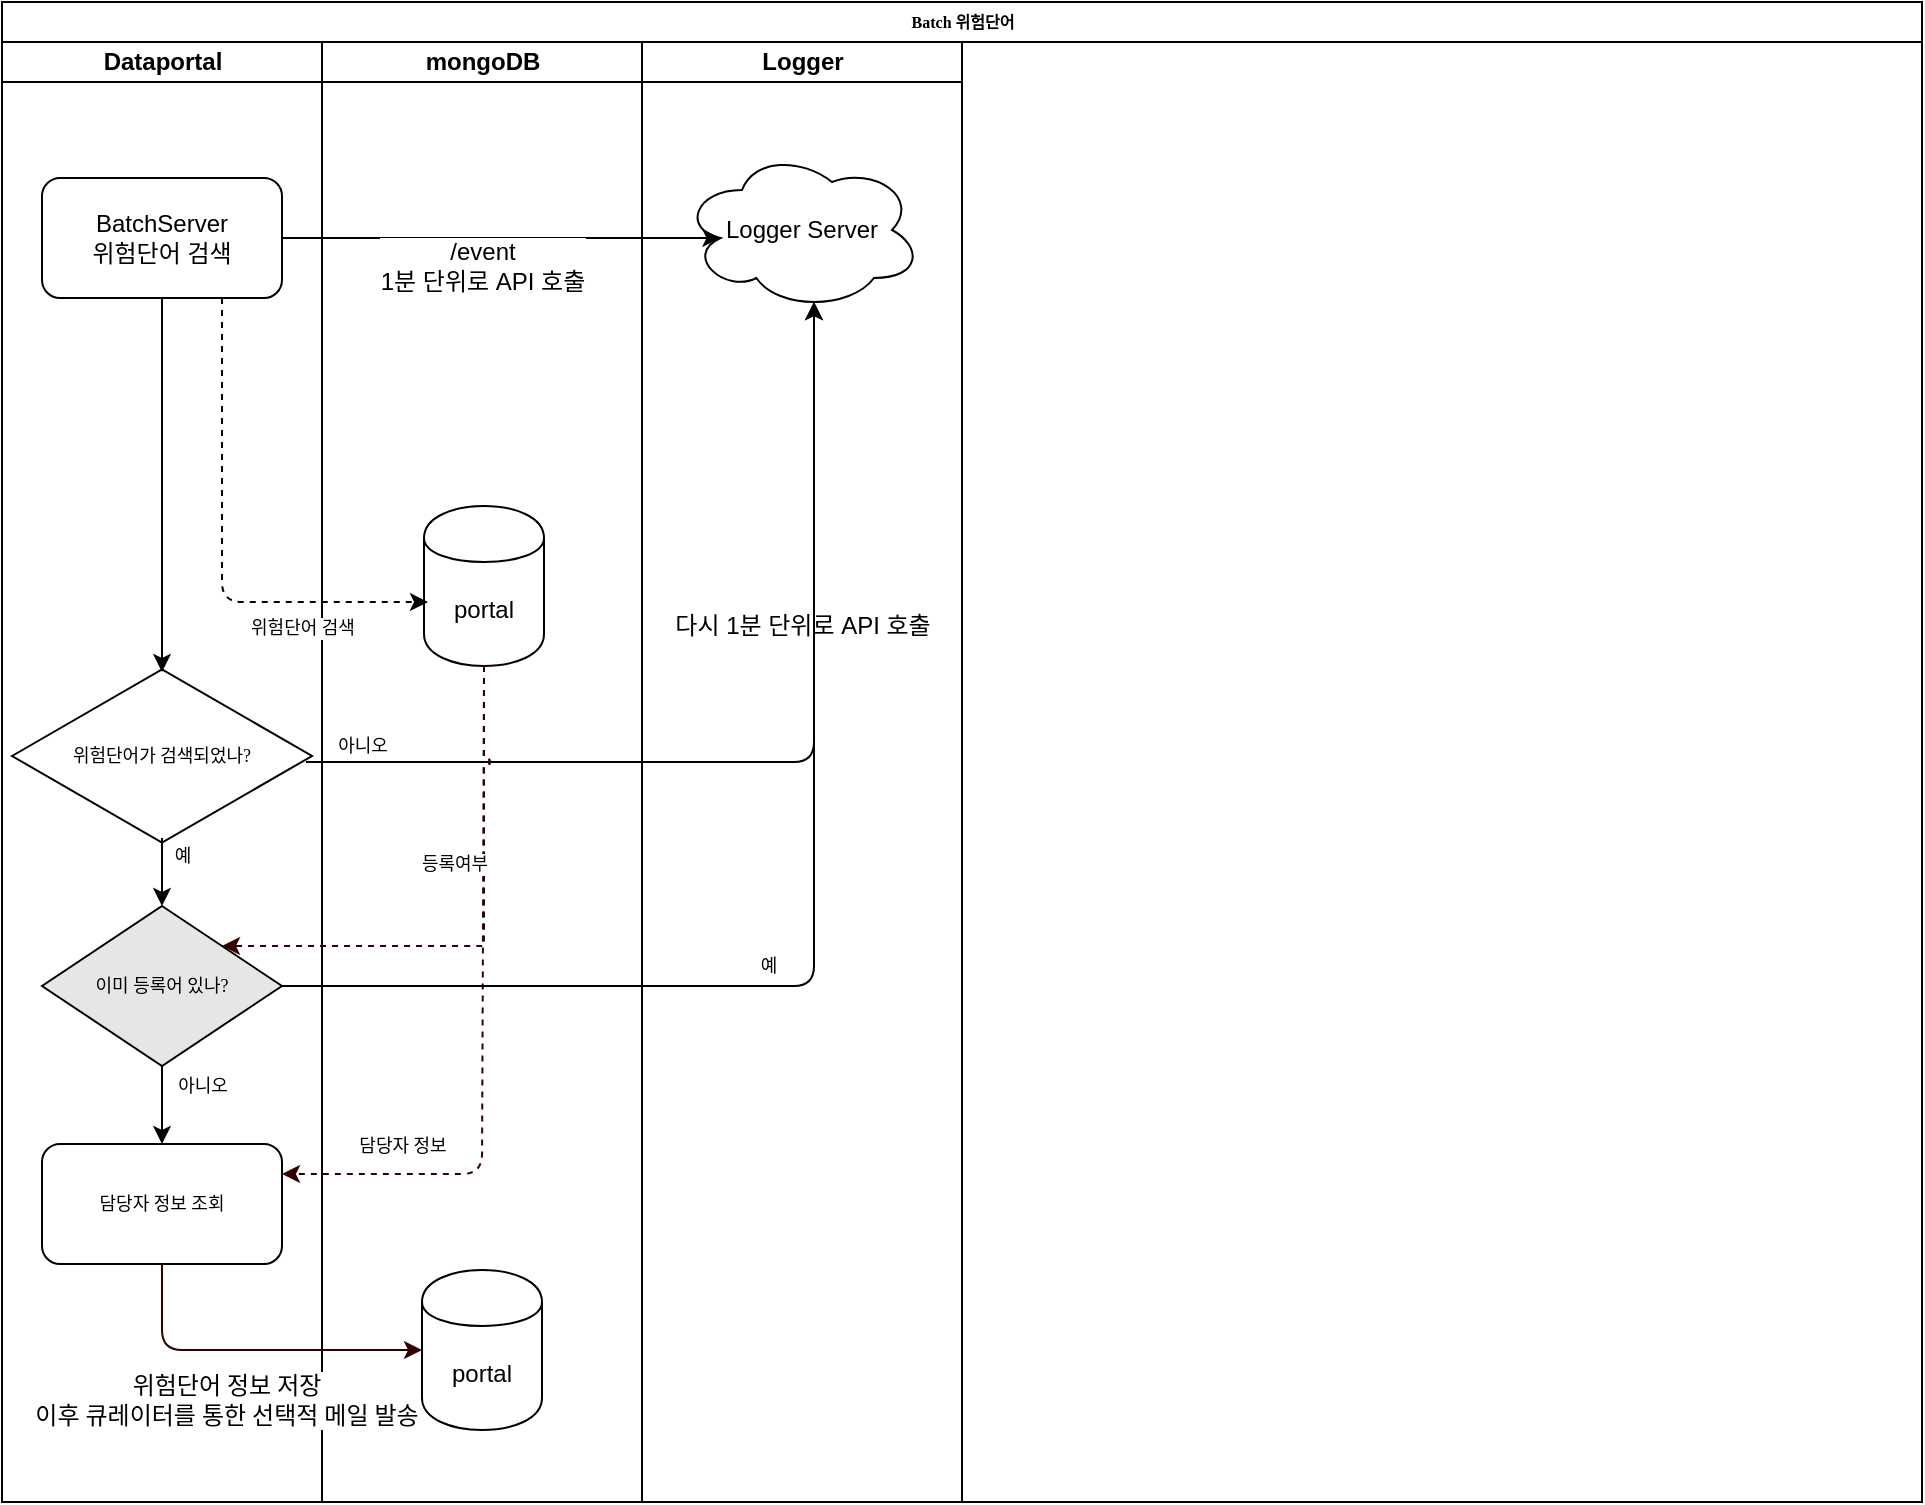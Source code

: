 <mxfile version="11.3.0" type="github" pages="2"><diagram name="위험단어" id="74e2e168-ea6b-b213-b513-2b3c1d86103e"><mxGraphModel dx="1422" dy="825" grid="0" gridSize="10" guides="1" tooltips="1" connect="1" arrows="1" fold="1" page="1" pageScale="1" pageWidth="1169" pageHeight="827" background="none" math="0" shadow="0"><root><mxCell id="0"/><mxCell id="1" parent="0"/><mxCell id="77e6c97f196da883-1" value="Batch 위험단어" style="swimlane;html=1;childLayout=stackLayout;startSize=20;rounded=0;shadow=0;labelBackgroundColor=none;strokeColor=#000000;strokeWidth=1;fillColor=#ffffff;fontFamily=Verdana;fontSize=8;fontColor=#000000;align=center;" parent="1" vertex="1"><mxGeometry x="70" y="40" width="960" height="750" as="geometry"/></mxCell><mxCell id="77e6c97f196da883-2" value="Dataportal" style="swimlane;html=1;startSize=20;" parent="77e6c97f196da883-1" vertex="1"><mxGeometry y="20" width="160" height="730" as="geometry"/></mxCell><mxCell id="5DCFUlt75iRvz8VBznht-2" value="BatchServer&lt;br&gt;위험단어 검색" style="rounded=1;whiteSpace=wrap;html=1;" parent="77e6c97f196da883-2" vertex="1"><mxGeometry x="20" y="68" width="120" height="60" as="geometry"/></mxCell><mxCell id="5DCFUlt75iRvz8VBznht-17" value="위험단어가 검색되었나?" style="html=1;whiteSpace=wrap;aspect=fixed;shape=isoRectangle;fontFamily=Tahoma;fontSize=9;" parent="77e6c97f196da883-2" vertex="1"><mxGeometry x="5" y="312" width="150" height="90" as="geometry"/></mxCell><mxCell id="5DCFUlt75iRvz8VBznht-18" value="" style="endArrow=classic;html=1;fontFamily=Tahoma;fontSize=9;entryX=0.5;entryY=0.033;entryDx=0;entryDy=0;entryPerimeter=0;exitX=0.5;exitY=1;exitDx=0;exitDy=0;" parent="77e6c97f196da883-2" source="5DCFUlt75iRvz8VBznht-2" target="5DCFUlt75iRvz8VBznht-17" edge="1"><mxGeometry width="50" height="50" relative="1" as="geometry"><mxPoint x="30" y="232" as="sourcePoint"/><mxPoint x="80" y="182" as="targetPoint"/></mxGeometry></mxCell><mxCell id="5DCFUlt75iRvz8VBznht-24" value="담당자 정보 조회" style="rounded=1;whiteSpace=wrap;html=1;fontFamily=Tahoma;fontSize=9;" parent="77e6c97f196da883-2" vertex="1"><mxGeometry x="20" y="551" width="120" height="60" as="geometry"/></mxCell><mxCell id="5DCFUlt75iRvz8VBznht-27" value="예" style="endArrow=classic;html=1;fontFamily=Tahoma;fontSize=9;entryX=0.5;entryY=0;entryDx=0;entryDy=0;exitX=0.5;exitY=0.956;exitDx=0;exitDy=0;exitPerimeter=0;" parent="77e6c97f196da883-2" source="5DCFUlt75iRvz8VBznht-17" target="5DCFUlt75iRvz8VBznht-34" edge="1"><mxGeometry x="-0.483" y="10" width="50" height="50" relative="1" as="geometry"><mxPoint x="30" y="452" as="sourcePoint"/><mxPoint x="80" y="402" as="targetPoint"/><mxPoint as="offset"/></mxGeometry></mxCell><mxCell id="5DCFUlt75iRvz8VBznht-34" value="이미 등록어 있나?" style="rhombus;whiteSpace=wrap;html=1;fillColor=#E6E6E6;fontFamily=Tahoma;fontSize=9;" parent="77e6c97f196da883-2" vertex="1"><mxGeometry x="20" y="432" width="120" height="80" as="geometry"/></mxCell><mxCell id="5DCFUlt75iRvz8VBznht-35" value="아니오" style="endArrow=classic;html=1;fontFamily=Tahoma;fontSize=9;entryX=0.5;entryY=0;entryDx=0;entryDy=0;exitX=0.5;exitY=1;exitDx=0;exitDy=0;" parent="77e6c97f196da883-2" source="5DCFUlt75iRvz8VBznht-34" target="5DCFUlt75iRvz8VBznht-24" edge="1"><mxGeometry x="-0.487" y="20" width="50" height="50" relative="1" as="geometry"><mxPoint x="90" y="408.04" as="sourcePoint"/><mxPoint x="90" y="442" as="targetPoint"/><mxPoint as="offset"/></mxGeometry></mxCell><mxCell id="77e6c97f196da883-3" value="mongoDB" style="swimlane;html=1;startSize=20;" parent="77e6c97f196da883-1" vertex="1"><mxGeometry x="160" y="20" width="160" height="730" as="geometry"/></mxCell><mxCell id="5DCFUlt75iRvz8VBznht-3" value="portal" style="shape=cylinder;whiteSpace=wrap;html=1;boundedLbl=1;backgroundOutline=1;" parent="77e6c97f196da883-3" vertex="1"><mxGeometry x="51" y="232" width="60" height="80" as="geometry"/></mxCell><mxCell id="5DCFUlt75iRvz8VBznht-30" value="portal" style="shape=cylinder;whiteSpace=wrap;html=1;boundedLbl=1;backgroundOutline=1;" parent="77e6c97f196da883-3" vertex="1"><mxGeometry x="50" y="614" width="60" height="80" as="geometry"/></mxCell><mxCell id="77e6c97f196da883-4" value="Logger" style="swimlane;html=1;startSize=20;" parent="77e6c97f196da883-1" vertex="1"><mxGeometry x="320" y="20" width="160" height="730" as="geometry"/></mxCell><mxCell id="5DCFUlt75iRvz8VBznht-4" value="Logger Server" style="ellipse;shape=cloud;whiteSpace=wrap;html=1;" parent="77e6c97f196da883-4" vertex="1"><mxGeometry x="20" y="54" width="120" height="80" as="geometry"/></mxCell><mxCell id="5DCFUlt75iRvz8VBznht-12" value="" style="endArrow=classic;html=1;entryX=0.16;entryY=0.55;entryDx=0;entryDy=0;entryPerimeter=0;exitX=1;exitY=0.5;exitDx=0;exitDy=0;" parent="77e6c97f196da883-1" source="5DCFUlt75iRvz8VBznht-2" target="5DCFUlt75iRvz8VBznht-4" edge="1"><mxGeometry width="50" height="50" relative="1" as="geometry"><mxPoint y="792" as="sourcePoint"/><mxPoint x="50" y="742" as="targetPoint"/></mxGeometry></mxCell><mxCell id="5DCFUlt75iRvz8VBznht-13" value="/event&lt;br&gt;1분 단위로 API 호출" style="text;html=1;resizable=0;points=[];align=center;verticalAlign=middle;labelBackgroundColor=#ffffff;" parent="5DCFUlt75iRvz8VBznht-12" vertex="1" connectable="0"><mxGeometry x="-0.188" y="-1" relative="1" as="geometry"><mxPoint x="11" y="13" as="offset"/></mxGeometry></mxCell><mxCell id="5DCFUlt75iRvz8VBznht-15" value="" style="endArrow=classic;html=1;fontFamily=Tahoma;fontSize=9;entryX=0.033;entryY=0.6;entryDx=0;entryDy=0;entryPerimeter=0;exitX=0.75;exitY=1;exitDx=0;exitDy=0;dashed=1;" parent="77e6c97f196da883-1" source="5DCFUlt75iRvz8VBznht-2" target="5DCFUlt75iRvz8VBznht-3" edge="1"><mxGeometry width="50" height="50" relative="1" as="geometry"><mxPoint x="80" y="252" as="sourcePoint"/><mxPoint x="130" y="202" as="targetPoint"/><Array as="points"><mxPoint x="110" y="300"/></Array></mxGeometry></mxCell><mxCell id="5DCFUlt75iRvz8VBznht-16" value="위험단어 검색" style="text;html=1;resizable=0;points=[];align=center;verticalAlign=middle;labelBackgroundColor=#ffffff;fontSize=9;fontFamily=Tahoma;" parent="5DCFUlt75iRvz8VBznht-15" vertex="1" connectable="0"><mxGeometry x="-0.197" relative="1" as="geometry"><mxPoint x="40" y="62" as="offset"/></mxGeometry></mxCell><mxCell id="5DCFUlt75iRvz8VBznht-19" value="" style="endArrow=classic;html=1;entryX=0.55;entryY=0.95;entryDx=0;entryDy=0;entryPerimeter=0;" parent="77e6c97f196da883-1" target="5DCFUlt75iRvz8VBznht-4" edge="1"><mxGeometry width="50" height="50" relative="1" as="geometry"><mxPoint x="152" y="380" as="sourcePoint"/><mxPoint x="369.2" y="128" as="targetPoint"/><Array as="points"><mxPoint x="406" y="380"/></Array></mxGeometry></mxCell><mxCell id="5DCFUlt75iRvz8VBznht-20" value="다시 1분 단위로 API 호출" style="text;html=1;resizable=0;points=[];align=center;verticalAlign=middle;labelBackgroundColor=#ffffff;" parent="5DCFUlt75iRvz8VBznht-19" vertex="1" connectable="0"><mxGeometry x="-0.188" y="-1" relative="1" as="geometry"><mxPoint x="51" y="-69" as="offset"/></mxGeometry></mxCell><mxCell id="5DCFUlt75iRvz8VBznht-21" value="아니오" style="text;html=1;resizable=0;points=[];align=center;verticalAlign=middle;labelBackgroundColor=#ffffff;fontSize=9;fontFamily=Tahoma;" parent="5DCFUlt75iRvz8VBznht-19" vertex="1" connectable="0"><mxGeometry x="-0.756" y="-1" relative="1" as="geometry"><mxPoint x="-31" y="-9" as="offset"/></mxGeometry></mxCell><mxCell id="5DCFUlt75iRvz8VBznht-23" value="담당자 정보" style="endArrow=classic;html=1;fontFamily=Tahoma;fontSize=9;exitX=0.5;exitY=1;exitDx=0;exitDy=0;entryX=1;entryY=0.25;entryDx=0;entryDy=0;horizontal=1;jumpStyle=arc;startArrow=none;startFill=0;strokeColor=#330000;dashed=1;" parent="77e6c97f196da883-1" source="5DCFUlt75iRvz8VBznht-3" target="5DCFUlt75iRvz8VBznht-24" edge="1"><mxGeometry x="0.357" y="-40" width="50" height="50" relative="1" as="geometry"><mxPoint x="220" y="502" as="sourcePoint"/><mxPoint x="140" y="502" as="targetPoint"/><Array as="points"><mxPoint x="240" y="586"/></Array><mxPoint as="offset"/></mxGeometry></mxCell><mxCell id="5DCFUlt75iRvz8VBznht-31" value="위험단어 정보 저장&lt;br&gt;이후 큐레이터를 통한 선택적 메일 발송" style="endArrow=classic;html=1;strokeColor=#330000;fontFamily=Tahoma;fontSize=12;entryX=0;entryY=0.5;entryDx=0;entryDy=0;exitX=0.5;exitY=1;exitDx=0;exitDy=0;" parent="77e6c97f196da883-1" source="5DCFUlt75iRvz8VBznht-24" target="5DCFUlt75iRvz8VBznht-30" edge="1"><mxGeometry x="-0.503" y="41" width="50" height="50" relative="1" as="geometry"><mxPoint y="792" as="sourcePoint"/><mxPoint x="50" y="742" as="targetPoint"/><Array as="points"><mxPoint x="80" y="674"/></Array><mxPoint x="32" y="66" as="offset"/></mxGeometry></mxCell><mxCell id="5DCFUlt75iRvz8VBznht-36" value="등록여부" style="endArrow=classic;html=1;fontFamily=Tahoma;fontSize=9;exitX=0.5;exitY=1;exitDx=0;exitDy=0;entryX=1;entryY=0;entryDx=0;entryDy=0;horizontal=1;jumpStyle=arc;startArrow=none;startFill=0;strokeColor=#330000;dashed=1;" parent="77e6c97f196da883-1" source="5DCFUlt75iRvz8VBznht-3" target="5DCFUlt75iRvz8VBznht-34" edge="1"><mxGeometry x="0.149" y="-41" width="50" height="50" relative="1" as="geometry"><mxPoint x="251" y="342" as="sourcePoint"/><mxPoint x="150" y="596" as="targetPoint"/><Array as="points"><mxPoint x="241" y="472"/></Array><mxPoint as="offset"/></mxGeometry></mxCell><mxCell id="oV1WBv0TXNU73_c5zYTW-1" value="예" style="endArrow=classic;html=1;fontFamily=Tahoma;fontSize=9;entryX=0.55;entryY=0.95;entryDx=0;entryDy=0;exitX=1;exitY=0.5;exitDx=0;exitDy=0;entryPerimeter=0;" edge="1" parent="77e6c97f196da883-1" source="5DCFUlt75iRvz8VBznht-34" target="5DCFUlt75iRvz8VBznht-4"><mxGeometry x="-0.201" y="10" width="50" height="50" relative="1" as="geometry"><mxPoint x="90" y="542" as="sourcePoint"/><mxPoint x="90" y="581" as="targetPoint"/><mxPoint as="offset"/><Array as="points"><mxPoint x="406" y="492"/></Array></mxGeometry></mxCell></root></mxGraphModel></diagram><diagram id="h5OtPM2n08AeqgdCQOv6" name="실패의심 컨텐츠"><mxGraphModel dx="1422" dy="795" grid="0" gridSize="10" guides="1" tooltips="1" connect="1" arrows="1" fold="1" page="1" pageScale="1" pageWidth="1169" pageHeight="827" math="0" shadow="0"><root><mxCell id="3esrChGUVjocIgXQ-gZ4-0"/><mxCell id="3esrChGUVjocIgXQ-gZ4-1" parent="3esrChGUVjocIgXQ-gZ4-0"/><mxCell id="jahqhl8VbFO5xxWAI4NQ-0" value="Batch 위험단어" style="swimlane;html=1;childLayout=stackLayout;startSize=20;rounded=0;shadow=0;labelBackgroundColor=none;strokeColor=#000000;strokeWidth=1;fillColor=#ffffff;fontFamily=Verdana;fontSize=8;fontColor=#000000;align=center;" parent="3esrChGUVjocIgXQ-gZ4-1" vertex="1"><mxGeometry x="70" y="40" width="973" height="728" as="geometry"/></mxCell><mxCell id="jahqhl8VbFO5xxWAI4NQ-1" value="Dataportal" style="swimlane;html=1;startSize=20;" parent="jahqhl8VbFO5xxWAI4NQ-0" vertex="1"><mxGeometry y="20" width="679" height="708" as="geometry"/></mxCell><mxCell id="IzP-O1htUlhFbYvpEmA1-1" value="상담사로 연결이&lt;br&gt;되었는가?" style="html=1;whiteSpace=wrap;aspect=fixed;shape=isoRectangle;fontFamily=Tahoma;fontSize=9;" parent="jahqhl8VbFO5xxWAI4NQ-1" vertex="1"><mxGeometry x="30" y="167" width="100" height="60" as="geometry"/></mxCell><mxCell id="uLK2PnLPbNvofkBEclOP-0" value="상담사 가로채기가&lt;br&gt;일어났는가?" style="html=1;whiteSpace=wrap;aspect=fixed;shape=isoRectangle;fontFamily=Tahoma;fontSize=9;" parent="jahqhl8VbFO5xxWAI4NQ-1" vertex="1"><mxGeometry x="30" y="259" width="100" height="60" as="geometry"/></mxCell><mxCell id="uLK2PnLPbNvofkBEclOP-1" value="해결질문답변을&lt;br&gt;하였는가?" style="html=1;whiteSpace=wrap;aspect=fixed;shape=isoRectangle;fontFamily=Tahoma;fontSize=9;" parent="jahqhl8VbFO5xxWAI4NQ-1" vertex="1"><mxGeometry x="131.5" y="497.5" width="99.37" height="60" as="geometry"/></mxCell><mxCell id="uLK2PnLPbNvofkBEclOP-2" value="만족도 조사에&lt;br&gt;응하였는가?" style="html=1;whiteSpace=wrap;aspect=fixed;shape=isoRectangle;fontFamily=Tahoma;fontSize=9;" parent="jahqhl8VbFO5xxWAI4NQ-1" vertex="1"><mxGeometry x="131.5" y="572" width="100" height="60" as="geometry"/></mxCell><mxCell id="uLK2PnLPbNvofkBEclOP-3" value="N" style="endArrow=classic;html=1;fontFamily=Tahoma;fontSize=9;entryX=0.5;entryY=0.033;entryDx=0;entryDy=0;entryPerimeter=0;" parent="jahqhl8VbFO5xxWAI4NQ-1" source="IzP-O1htUlhFbYvpEmA1-1" target="uLK2PnLPbNvofkBEclOP-0" edge="1"><mxGeometry x="-0.209" y="9" width="50" height="50" relative="1" as="geometry"><mxPoint x="90" y="138" as="sourcePoint"/><mxPoint x="90" y="170.97" as="targetPoint"/><mxPoint as="offset"/></mxGeometry></mxCell><mxCell id="uLK2PnLPbNvofkBEclOP-4" value="확인질문 답변에 &lt;br&gt;응하였는가?" style="html=1;whiteSpace=wrap;aspect=fixed;shape=isoRectangle;fontFamily=Tahoma;fontSize=9;" parent="jahqhl8VbFO5xxWAI4NQ-1" vertex="1"><mxGeometry x="131.5" y="421.5" width="99.37" height="60" as="geometry"/></mxCell><mxCell id="uLK2PnLPbNvofkBEclOP-5" value="발화인식이&lt;br&gt;되었는가?" style="html=1;whiteSpace=wrap;aspect=fixed;shape=isoRectangle;fontFamily=Tahoma;fontSize=9;" parent="jahqhl8VbFO5xxWAI4NQ-1" vertex="1"><mxGeometry x="131.5" y="339" width="99.37" height="60" as="geometry"/></mxCell><mxCell id="uLK2PnLPbNvofkBEclOP-22" value="실패의심 컨텐츠&lt;br&gt;확정" style="rounded=1;whiteSpace=wrap;html=1;" parent="jahqhl8VbFO5xxWAI4NQ-1" vertex="1"><mxGeometry x="330.5" y="164" width="120" height="60" as="geometry"/></mxCell><mxCell id="uLK2PnLPbNvofkBEclOP-28" value="Y" style="endArrow=classic;html=1;exitX=0.983;exitY=0.493;exitDx=0;exitDy=0;exitPerimeter=0;entryX=-0.001;entryY=0.539;entryDx=0;entryDy=0;entryPerimeter=0;" parent="jahqhl8VbFO5xxWAI4NQ-1" source="IzP-O1htUlhFbYvpEmA1-1" target="uLK2PnLPbNvofkBEclOP-22" edge="1"><mxGeometry x="-0.923" y="10" width="50" height="50" relative="1" as="geometry"><mxPoint x="131.6" y="187.58" as="sourcePoint"/><mxPoint x="180.68" y="187.1" as="targetPoint"/><mxPoint as="offset"/></mxGeometry></mxCell><mxCell id="uLK2PnLPbNvofkBEclOP-30" value="Y" style="endArrow=classic;html=1;exitX=1;exitY=0.483;exitDx=0;exitDy=0;exitPerimeter=0;entryX=-0.001;entryY=0.556;entryDx=0;entryDy=0;entryPerimeter=0;" parent="jahqhl8VbFO5xxWAI4NQ-1" target="uLK2PnLPbNvofkBEclOP-22" edge="1"><mxGeometry x="-0.587" y="-8" width="50" height="50" relative="1" as="geometry"><mxPoint x="130.0" y="288.98" as="sourcePoint"/><mxPoint x="330" y="185" as="targetPoint"/><Array as="points"><mxPoint x="141" y="289"/><mxPoint x="141" y="197"/></Array><mxPoint as="offset"/></mxGeometry></mxCell><mxCell id="7AJ2RKkAXtvaKtOmxpjU-0" value="점수합산" style="rounded=1;whiteSpace=wrap;html=1;" parent="jahqhl8VbFO5xxWAI4NQ-1" vertex="1"><mxGeometry x="257" y="468" width="62" height="38" as="geometry"/></mxCell><mxCell id="7AJ2RKkAXtvaKtOmxpjU-3" value="발화인식" style="rounded=1;whiteSpace=wrap;html=1;" parent="jahqhl8VbFO5xxWAI4NQ-1" vertex="1"><mxGeometry x="50.5" y="356" width="59" height="28" as="geometry"/></mxCell><mxCell id="7AJ2RKkAXtvaKtOmxpjU-4" value="N" style="endArrow=classic;html=1;entryX=0.5;entryY=0;entryDx=0;entryDy=0;exitX=0.491;exitY=0.964;exitDx=0;exitDy=0;exitPerimeter=0;" parent="jahqhl8VbFO5xxWAI4NQ-1" source="uLK2PnLPbNvofkBEclOP-0" target="7AJ2RKkAXtvaKtOmxpjU-3" edge="1"><mxGeometry x="0.305" y="7" width="50" height="50" relative="1" as="geometry"><mxPoint x="133" y="456" as="sourcePoint"/><mxPoint x="183" y="406" as="targetPoint"/><mxPoint as="offset"/></mxGeometry></mxCell><mxCell id="7AJ2RKkAXtvaKtOmxpjU-6" value="확인질문" style="rounded=1;whiteSpace=wrap;html=1;" parent="jahqhl8VbFO5xxWAI4NQ-1" vertex="1"><mxGeometry x="50.5" y="436.5" width="59" height="28" as="geometry"/></mxCell><mxCell id="7AJ2RKkAXtvaKtOmxpjU-7" value="해결질문" style="rounded=1;whiteSpace=wrap;html=1;" parent="jahqhl8VbFO5xxWAI4NQ-1" vertex="1"><mxGeometry x="50.5" y="513.5" width="59" height="28" as="geometry"/></mxCell><mxCell id="7AJ2RKkAXtvaKtOmxpjU-8" value="만족도&lt;br&gt;조사" style="rounded=1;whiteSpace=wrap;html=1;" parent="jahqhl8VbFO5xxWAI4NQ-1" vertex="1"><mxGeometry x="50.5" y="587" width="59" height="28" as="geometry"/></mxCell><mxCell id="7AJ2RKkAXtvaKtOmxpjU-9" value="" style="endArrow=classic;html=1;entryX=0.5;entryY=0;entryDx=0;entryDy=0;exitX=0.5;exitY=1;exitDx=0;exitDy=0;" parent="jahqhl8VbFO5xxWAI4NQ-1" source="7AJ2RKkAXtvaKtOmxpjU-3" target="7AJ2RKkAXtvaKtOmxpjU-6" edge="1"><mxGeometry x="0.305" y="7" width="50" height="50" relative="1" as="geometry"><mxPoint x="89.1" y="326.84" as="sourcePoint"/><mxPoint x="90" y="366" as="targetPoint"/><mxPoint as="offset"/></mxGeometry></mxCell><mxCell id="7AJ2RKkAXtvaKtOmxpjU-10" value="" style="endArrow=classic;html=1;entryX=0.5;entryY=0;entryDx=0;entryDy=0;" parent="jahqhl8VbFO5xxWAI4NQ-1" source="7AJ2RKkAXtvaKtOmxpjU-6" target="7AJ2RKkAXtvaKtOmxpjU-7" edge="1"><mxGeometry x="0.305" y="7" width="50" height="50" relative="1" as="geometry"><mxPoint x="90" y="394" as="sourcePoint"/><mxPoint x="90" y="446.5" as="targetPoint"/><mxPoint as="offset"/></mxGeometry></mxCell><mxCell id="7AJ2RKkAXtvaKtOmxpjU-11" value="" style="endArrow=classic;html=1;entryX=0.5;entryY=0;entryDx=0;entryDy=0;exitX=0.5;exitY=1;exitDx=0;exitDy=0;" parent="jahqhl8VbFO5xxWAI4NQ-1" source="7AJ2RKkAXtvaKtOmxpjU-7" target="7AJ2RKkAXtvaKtOmxpjU-8" edge="1"><mxGeometry x="0.305" y="7" width="50" height="50" relative="1" as="geometry"><mxPoint x="100" y="404" as="sourcePoint"/><mxPoint x="100" y="456.5" as="targetPoint"/><mxPoint as="offset"/></mxGeometry></mxCell><mxCell id="7AJ2RKkAXtvaKtOmxpjU-12" value="" style="endArrow=classic;html=1;entryX=-0.012;entryY=0.513;entryDx=0;entryDy=0;entryPerimeter=0;exitX=1;exitY=0.5;exitDx=0;exitDy=0;" parent="jahqhl8VbFO5xxWAI4NQ-1" source="7AJ2RKkAXtvaKtOmxpjU-3" target="uLK2PnLPbNvofkBEclOP-5" edge="1"><mxGeometry width="50" height="50" relative="1" as="geometry"><mxPoint x="100" y="443" as="sourcePoint"/><mxPoint x="150" y="393" as="targetPoint"/></mxGeometry></mxCell><mxCell id="7AJ2RKkAXtvaKtOmxpjU-13" value="" style="endArrow=classic;html=1;entryX=-0.002;entryY=0.474;entryDx=0;entryDy=0;entryPerimeter=0;exitX=1;exitY=0.5;exitDx=0;exitDy=0;" parent="jahqhl8VbFO5xxWAI4NQ-1" source="7AJ2RKkAXtvaKtOmxpjU-6" target="uLK2PnLPbNvofkBEclOP-4" edge="1"><mxGeometry width="50" height="50" relative="1" as="geometry"><mxPoint x="119.5" y="380.0" as="sourcePoint"/><mxPoint x="140.308" y="379.78" as="targetPoint"/></mxGeometry></mxCell><mxCell id="7AJ2RKkAXtvaKtOmxpjU-14" value="" style="endArrow=classic;html=1;entryX=0.007;entryY=0.508;entryDx=0;entryDy=0;entryPerimeter=0;exitX=1;exitY=0.5;exitDx=0;exitDy=0;" parent="jahqhl8VbFO5xxWAI4NQ-1" source="7AJ2RKkAXtvaKtOmxpjU-7" target="uLK2PnLPbNvofkBEclOP-1" edge="1"><mxGeometry width="50" height="50" relative="1" as="geometry"><mxPoint x="129.5" y="390.0" as="sourcePoint"/><mxPoint x="150.308" y="389.78" as="targetPoint"/></mxGeometry></mxCell><mxCell id="7AJ2RKkAXtvaKtOmxpjU-15" value="" style="endArrow=classic;html=1;entryX=0.007;entryY=0.482;entryDx=0;entryDy=0;entryPerimeter=0;exitX=1;exitY=0.5;exitDx=0;exitDy=0;" parent="jahqhl8VbFO5xxWAI4NQ-1" source="7AJ2RKkAXtvaKtOmxpjU-8" target="uLK2PnLPbNvofkBEclOP-2" edge="1"><mxGeometry width="50" height="50" relative="1" as="geometry"><mxPoint x="139.5" y="400.0" as="sourcePoint"/><mxPoint x="160.308" y="399.78" as="targetPoint"/></mxGeometry></mxCell><mxCell id="7AJ2RKkAXtvaKtOmxpjU-16" value="100점" style="endArrow=classic;html=1;exitX=0.985;exitY=0.491;exitDx=0;exitDy=0;exitPerimeter=0;entryX=0.5;entryY=0;entryDx=0;entryDy=0;" parent="jahqhl8VbFO5xxWAI4NQ-1" source="uLK2PnLPbNvofkBEclOP-5" target="7AJ2RKkAXtvaKtOmxpjU-0" edge="1"><mxGeometry x="-0.575" y="-8" width="50" height="50" relative="1" as="geometry"><mxPoint x="273" y="456" as="sourcePoint"/><mxPoint x="323" y="406" as="targetPoint"/><Array as="points"><mxPoint x="288" y="368"/></Array><mxPoint as="offset"/></mxGeometry></mxCell><mxCell id="7AJ2RKkAXtvaKtOmxpjU-17" value="50점" style="endArrow=classic;html=1;exitX=0.99;exitY=0.481;exitDx=0;exitDy=0;exitPerimeter=0;entryX=0.5;entryY=0;entryDx=0;entryDy=0;" parent="jahqhl8VbFO5xxWAI4NQ-1" source="uLK2PnLPbNvofkBEclOP-4" target="7AJ2RKkAXtvaKtOmxpjU-0" edge="1"><mxGeometry x="-0.346" y="9" width="50" height="50" relative="1" as="geometry"><mxPoint x="329" y="463" as="sourcePoint"/><mxPoint x="379" y="413" as="targetPoint"/><Array as="points"><mxPoint x="288" y="450"/></Array><mxPoint as="offset"/></mxGeometry></mxCell><mxCell id="7AJ2RKkAXtvaKtOmxpjU-18" value="50점" style="endArrow=classic;html=1;entryX=0.5;entryY=1;entryDx=0;entryDy=0;exitX=0.995;exitY=0.485;exitDx=0;exitDy=0;exitPerimeter=0;" parent="jahqhl8VbFO5xxWAI4NQ-1" source="uLK2PnLPbNvofkBEclOP-1" target="7AJ2RKkAXtvaKtOmxpjU-0" edge="1"><mxGeometry x="0.669" y="34" width="50" height="50" relative="1" as="geometry"><mxPoint x="268" y="580" as="sourcePoint"/><mxPoint x="318" y="530" as="targetPoint"/><Array as="points"><mxPoint x="288" y="527"/></Array><mxPoint as="offset"/></mxGeometry></mxCell><mxCell id="7AJ2RKkAXtvaKtOmxpjU-19" value="100점" style="endArrow=classic;html=1;entryX=0.5;entryY=1;entryDx=0;entryDy=0;exitX=1.005;exitY=0.517;exitDx=0;exitDy=0;exitPerimeter=0;" parent="jahqhl8VbFO5xxWAI4NQ-1" source="uLK2PnLPbNvofkBEclOP-2" target="7AJ2RKkAXtvaKtOmxpjU-0" edge="1"><mxGeometry x="-0.634" y="11" width="50" height="50" relative="1" as="geometry"><mxPoint x="252" y="617" as="sourcePoint"/><mxPoint x="302" y="567" as="targetPoint"/><Array as="points"><mxPoint x="288" y="603"/></Array><mxPoint as="offset"/></mxGeometry></mxCell><mxCell id="7AJ2RKkAXtvaKtOmxpjU-20" value="합산점수가&lt;br&gt;150점이 넘는가?" style="html=1;whiteSpace=wrap;aspect=fixed;shape=isoRectangle;fontFamily=Tahoma;fontSize=9;" parent="jahqhl8VbFO5xxWAI4NQ-1" vertex="1"><mxGeometry x="340" y="353" width="99.37" height="60" as="geometry"/></mxCell><mxCell id="7AJ2RKkAXtvaKtOmxpjU-21" value="" style="endArrow=classic;html=1;exitX=1;exitY=0.5;exitDx=0;exitDy=0;entryX=0.492;entryY=0.962;entryDx=0;entryDy=0;entryPerimeter=0;" parent="jahqhl8VbFO5xxWAI4NQ-1" source="7AJ2RKkAXtvaKtOmxpjU-0" target="7AJ2RKkAXtvaKtOmxpjU-20" edge="1"><mxGeometry width="50" height="50" relative="1" as="geometry"><mxPoint x="371" y="497" as="sourcePoint"/><mxPoint x="421" y="447" as="targetPoint"/><Array as="points"><mxPoint x="389" y="487"/></Array></mxGeometry></mxCell><mxCell id="7AJ2RKkAXtvaKtOmxpjU-22" value="N" style="endArrow=classic;html=1;exitX=0.507;exitY=0.014;exitDx=0;exitDy=0;exitPerimeter=0;entryX=0.5;entryY=1;entryDx=0;entryDy=0;" parent="jahqhl8VbFO5xxWAI4NQ-1" source="7AJ2RKkAXtvaKtOmxpjU-20" target="uLK2PnLPbNvofkBEclOP-22" edge="1"><mxGeometry x="-0.051" y="-9" width="50" height="50" relative="1" as="geometry"><mxPoint x="368" y="320" as="sourcePoint"/><mxPoint x="418" y="270" as="targetPoint"/><mxPoint as="offset"/></mxGeometry></mxCell><mxCell id="7AJ2RKkAXtvaKtOmxpjU-23" value="정상컨텐츠" style="rounded=1;whiteSpace=wrap;html=1;" parent="jahqhl8VbFO5xxWAI4NQ-1" vertex="1"><mxGeometry x="330.5" y="551" width="120" height="60" as="geometry"/></mxCell><mxCell id="7AJ2RKkAXtvaKtOmxpjU-24" value="Y" style="endArrow=classic;html=1;exitX=1.01;exitY=0.5;exitDx=0;exitDy=0;exitPerimeter=0;entryX=0.5;entryY=0;entryDx=0;entryDy=0;" parent="jahqhl8VbFO5xxWAI4NQ-1" source="7AJ2RKkAXtvaKtOmxpjU-20" target="7AJ2RKkAXtvaKtOmxpjU-23" edge="1"><mxGeometry x="-0.12" y="-8" width="50" height="50" relative="1" as="geometry"><mxPoint x="401" y="333" as="sourcePoint"/><mxPoint x="451" y="283" as="targetPoint"/><Array as="points"><mxPoint x="479" y="383"/><mxPoint x="479" y="512"/><mxPoint x="391" y="512"/></Array><mxPoint as="offset"/></mxGeometry></mxCell><mxCell id="7AJ2RKkAXtvaKtOmxpjU-25" value="Logger Session++" style="rounded=1;whiteSpace=wrap;html=1;" parent="jahqhl8VbFO5xxWAI4NQ-1" vertex="1"><mxGeometry x="31" y="105" width="98" height="41" as="geometry"/></mxCell><mxCell id="7AJ2RKkAXtvaKtOmxpjU-27" value="" style="endArrow=classic;html=1;exitX=0.5;exitY=1;exitDx=0;exitDy=0;entryX=0.503;entryY=0.012;entryDx=0;entryDy=0;entryPerimeter=0;" parent="jahqhl8VbFO5xxWAI4NQ-1" source="7AJ2RKkAXtvaKtOmxpjU-25" target="IzP-O1htUlhFbYvpEmA1-1" edge="1"><mxGeometry width="50" height="50" relative="1" as="geometry"><mxPoint x="90" y="95" as="sourcePoint"/><mxPoint x="90" y="116" as="targetPoint"/></mxGeometry></mxCell><mxCell id="7AJ2RKkAXtvaKtOmxpjU-33" value="큐레이터 지정&lt;br&gt;(배치허용된 큐레이터 균등배분)" style="rounded=1;whiteSpace=wrap;html=1;" parent="jahqhl8VbFO5xxWAI4NQ-1" vertex="1"><mxGeometry x="505" y="164" width="120" height="60" as="geometry"/></mxCell><mxCell id="7AJ2RKkAXtvaKtOmxpjU-36" value="" style="endArrow=classic;html=1;entryX=0;entryY=0.5;entryDx=0;entryDy=0;exitX=1;exitY=0.5;exitDx=0;exitDy=0;" parent="jahqhl8VbFO5xxWAI4NQ-1" source="uLK2PnLPbNvofkBEclOP-22" target="7AJ2RKkAXtvaKtOmxpjU-33" edge="1"><mxGeometry width="50" height="50" relative="1" as="geometry"><mxPoint x="519" y="319" as="sourcePoint"/><mxPoint x="569" y="269" as="targetPoint"/></mxGeometry></mxCell><mxCell id="jahqhl8VbFO5xxWAI4NQ-9" value="mongoDB" style="swimlane;html=1;startSize=20;" parent="jahqhl8VbFO5xxWAI4NQ-0" vertex="1"><mxGeometry x="679" y="20" width="134" height="708" as="geometry"/></mxCell><mxCell id="uLK2PnLPbNvofkBEclOP-6" value="Portal" style="shape=cylinder;whiteSpace=wrap;html=1;boundedLbl=1;backgroundOutline=1;" parent="jahqhl8VbFO5xxWAI4NQ-9" vertex="1"><mxGeometry x="43" y="325" width="60" height="80" as="geometry"/></mxCell><mxCell id="jahqhl8VbFO5xxWAI4NQ-12" value="Logger" style="swimlane;html=1;startSize=20;" parent="jahqhl8VbFO5xxWAI4NQ-0" vertex="1"><mxGeometry x="813" y="20" width="160" height="708" as="geometry"/></mxCell><mxCell id="IzP-O1htUlhFbYvpEmA1-3" value="Logger Server" style="ellipse;shape=cloud;whiteSpace=wrap;html=1;" parent="jahqhl8VbFO5xxWAI4NQ-12" vertex="1"><mxGeometry x="20" y="22" width="120" height="80" as="geometry"/></mxCell><mxCell id="7AJ2RKkAXtvaKtOmxpjU-28" value="" style="endArrow=classic;html=1;exitX=1;exitY=0.5;exitDx=0;exitDy=0;entryX=0.5;entryY=0;entryDx=0;entryDy=0;" parent="jahqhl8VbFO5xxWAI4NQ-0" source="7AJ2RKkAXtvaKtOmxpjU-33" target="uLK2PnLPbNvofkBEclOP-6" edge="1"><mxGeometry width="50" height="50" relative="1" as="geometry"><mxPoint x="550" y="239" as="sourcePoint"/><mxPoint x="600" y="189" as="targetPoint"/><Array as="points"><mxPoint x="752" y="214"/></Array></mxGeometry></mxCell><mxCell id="7AJ2RKkAXtvaKtOmxpjU-29" value="분석 중으로 데이터 저장" style="text;html=1;resizable=0;points=[];align=center;verticalAlign=middle;labelBackgroundColor=#ffffff;" parent="7AJ2RKkAXtvaKtOmxpjU-28" vertex="1" connectable="0"><mxGeometry x="-0.184" relative="1" as="geometry"><mxPoint x="-30" y="-10" as="offset"/></mxGeometry></mxCell><mxCell id="B11rBlFkA7zlWi0Zcyjg-0" value="" style="endArrow=classic;html=1;exitX=0;exitY=0.5;exitDx=0;exitDy=0;entryX=0.5;entryY=1;entryDx=0;entryDy=0;rounded=1;edgeStyle=orthogonalEdgeStyle;dashed=1;" edge="1" parent="jahqhl8VbFO5xxWAI4NQ-0" source="uLK2PnLPbNvofkBEclOP-6" target="7AJ2RKkAXtvaKtOmxpjU-33"><mxGeometry width="50" height="50" relative="1" as="geometry"><mxPoint x="635" y="224" as="sourcePoint"/><mxPoint x="762" y="355" as="targetPoint"/></mxGeometry></mxCell><mxCell id="B11rBlFkA7zlWi0Zcyjg-1" value="배치 허용 정보&amp;nbsp;" style="text;html=1;resizable=0;points=[];align=center;verticalAlign=middle;labelBackgroundColor=#ffffff;" vertex="1" connectable="0" parent="B11rBlFkA7zlWi0Zcyjg-0"><mxGeometry x="-0.184" relative="1" as="geometry"><mxPoint x="13" y="-12" as="offset"/></mxGeometry></mxCell><mxCell id="IzP-O1htUlhFbYvpEmA1-0" value="BatchServer&lt;br&gt;Logger 수집" style="rounded=1;whiteSpace=wrap;html=1;" parent="3esrChGUVjocIgXQ-gZ4-1" vertex="1"><mxGeometry x="101" y="104" width="98" height="41" as="geometry"/></mxCell><mxCell id="IzP-O1htUlhFbYvpEmA1-4" value="" style="endArrow=classic;html=1;entryX=0.16;entryY=0.55;entryDx=0;entryDy=0;entryPerimeter=0;exitX=1;exitY=0.5;exitDx=0;exitDy=0;" parent="3esrChGUVjocIgXQ-gZ4-1" source="IzP-O1htUlhFbYvpEmA1-0" target="IzP-O1htUlhFbYvpEmA1-3" edge="1"><mxGeometry width="50" height="50" relative="1" as="geometry"><mxPoint y="783" as="sourcePoint"/><mxPoint x="50" y="733" as="targetPoint"/></mxGeometry></mxCell><mxCell id="IzP-O1htUlhFbYvpEmA1-5" value="00시 1일 1회 배치 실행" style="text;html=1;resizable=0;points=[];align=center;verticalAlign=middle;labelBackgroundColor=#ffffff;" parent="IzP-O1htUlhFbYvpEmA1-4" vertex="1" connectable="0"><mxGeometry x="-0.188" y="-1" relative="1" as="geometry"><mxPoint x="11" y="13" as="offset"/></mxGeometry></mxCell><mxCell id="7AJ2RKkAXtvaKtOmxpjU-26" value="" style="endArrow=classic;html=1;exitX=0.5;exitY=1;exitDx=0;exitDy=0;entryX=0.5;entryY=0;entryDx=0;entryDy=0;" parent="3esrChGUVjocIgXQ-gZ4-1" source="IzP-O1htUlhFbYvpEmA1-0" target="7AJ2RKkAXtvaKtOmxpjU-25" edge="1"><mxGeometry width="50" height="50" relative="1" as="geometry"><mxPoint x="305" y="211" as="sourcePoint"/><mxPoint x="355" y="161" as="targetPoint"/></mxGeometry></mxCell></root></mxGraphModel></diagram></mxfile>